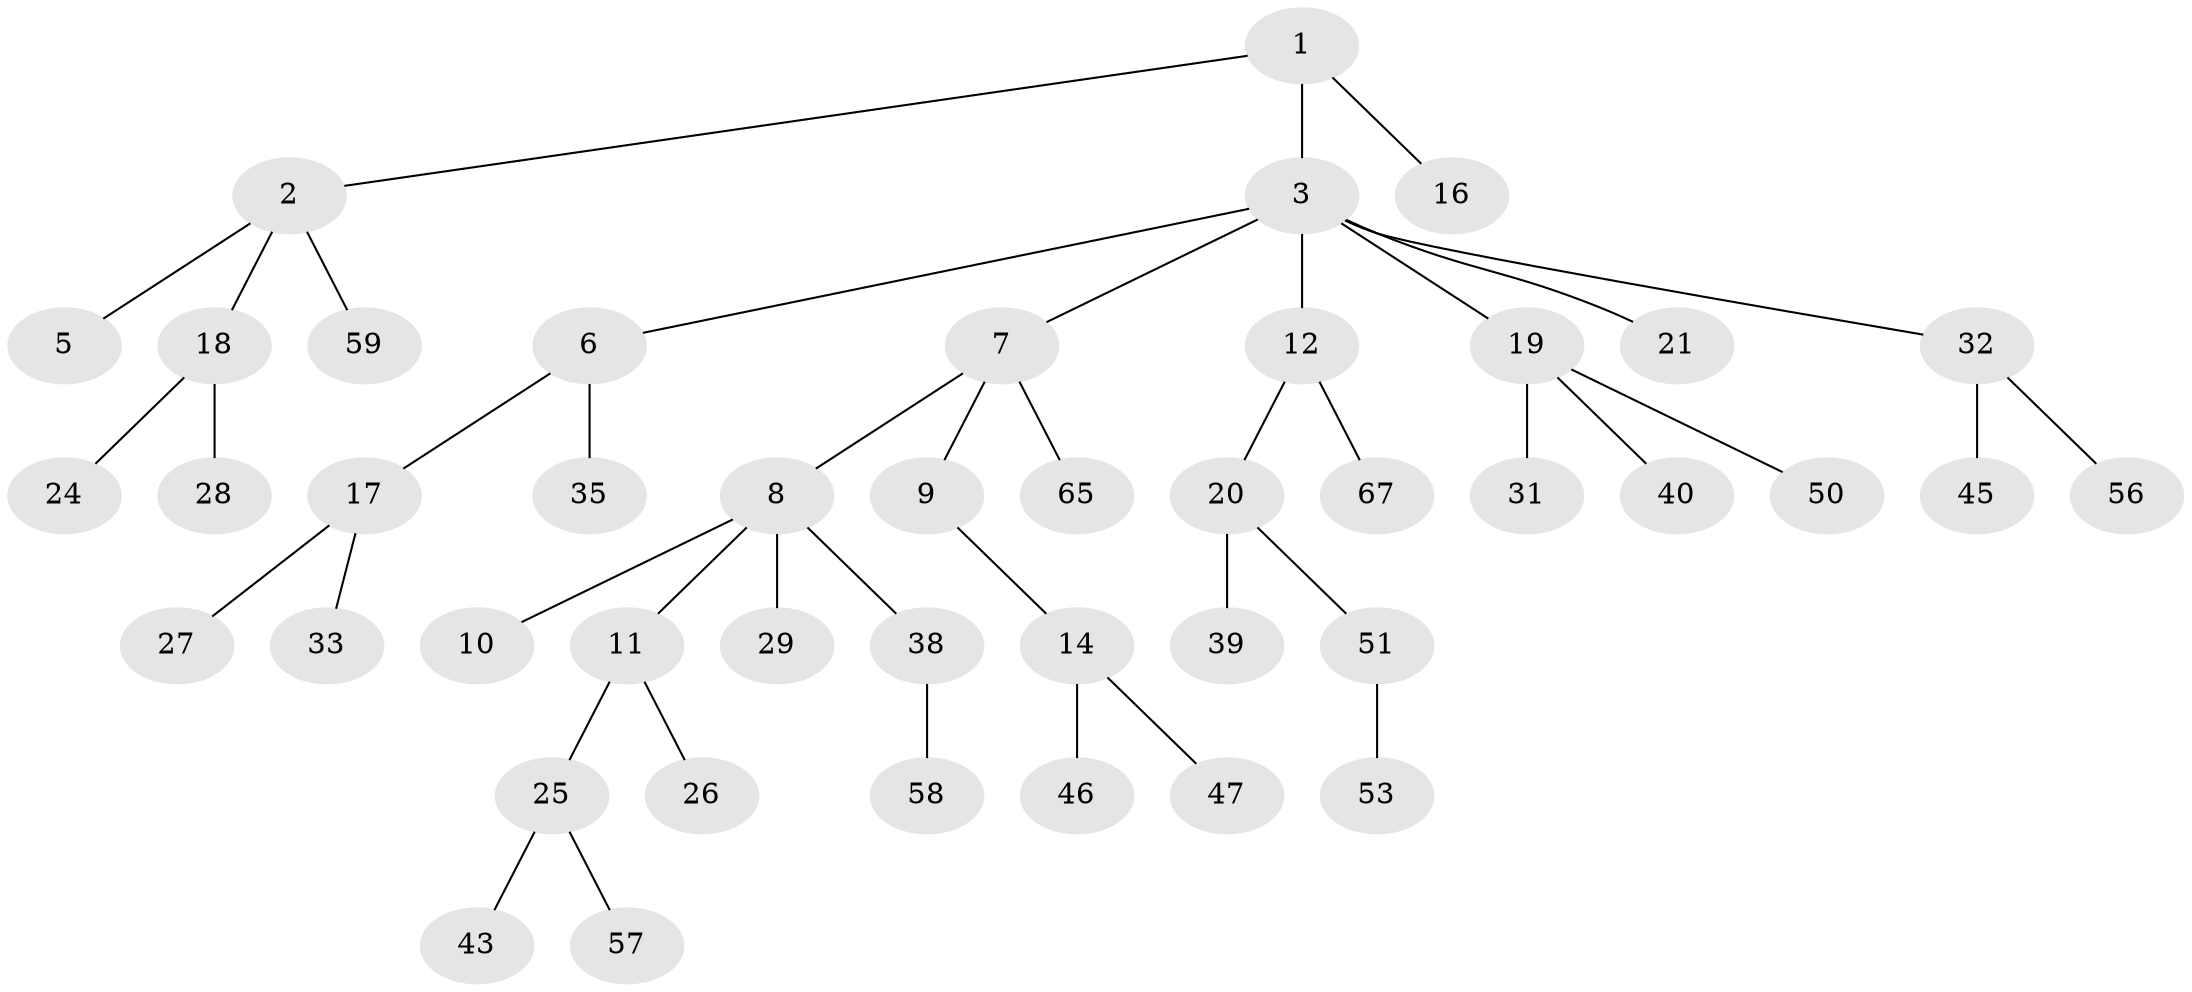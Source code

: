 // original degree distribution, {4: 0.08955223880597014, 5: 0.029850746268656716, 6: 0.014925373134328358, 3: 0.11940298507462686, 1: 0.47761194029850745, 2: 0.26865671641791045}
// Generated by graph-tools (version 1.1) at 2025/11/02/27/25 16:11:29]
// undirected, 44 vertices, 43 edges
graph export_dot {
graph [start="1"]
  node [color=gray90,style=filled];
  1 [super="+60"];
  2 [super="+34"];
  3 [super="+4"];
  5;
  6 [super="+13"];
  7 [super="+22"];
  8 [super="+15"];
  9;
  10;
  11 [super="+49"];
  12 [super="+41"];
  14 [super="+44"];
  16;
  17 [super="+42"];
  18;
  19 [super="+23"];
  20 [super="+36"];
  21 [super="+62"];
  24 [super="+64"];
  25 [super="+30"];
  26;
  27 [super="+63"];
  28 [super="+61"];
  29;
  31;
  32 [super="+37"];
  33;
  35;
  38 [super="+52"];
  39;
  40;
  43;
  45;
  46 [super="+48"];
  47 [super="+55"];
  50;
  51;
  53 [super="+54"];
  56;
  57;
  58;
  59;
  65 [super="+66"];
  67;
  1 -- 2;
  1 -- 3;
  1 -- 16;
  2 -- 5;
  2 -- 18;
  2 -- 59;
  3 -- 6;
  3 -- 7;
  3 -- 12;
  3 -- 32;
  3 -- 19;
  3 -- 21;
  6 -- 17;
  6 -- 35;
  7 -- 8;
  7 -- 9;
  7 -- 65;
  8 -- 10;
  8 -- 11;
  8 -- 38;
  8 -- 29;
  9 -- 14;
  11 -- 25;
  11 -- 26;
  12 -- 20;
  12 -- 67;
  14 -- 46;
  14 -- 47;
  17 -- 27;
  17 -- 33;
  18 -- 24;
  18 -- 28;
  19 -- 31;
  19 -- 40;
  19 -- 50;
  20 -- 39;
  20 -- 51;
  25 -- 43;
  25 -- 57;
  32 -- 56;
  32 -- 45;
  38 -- 58;
  51 -- 53;
}
